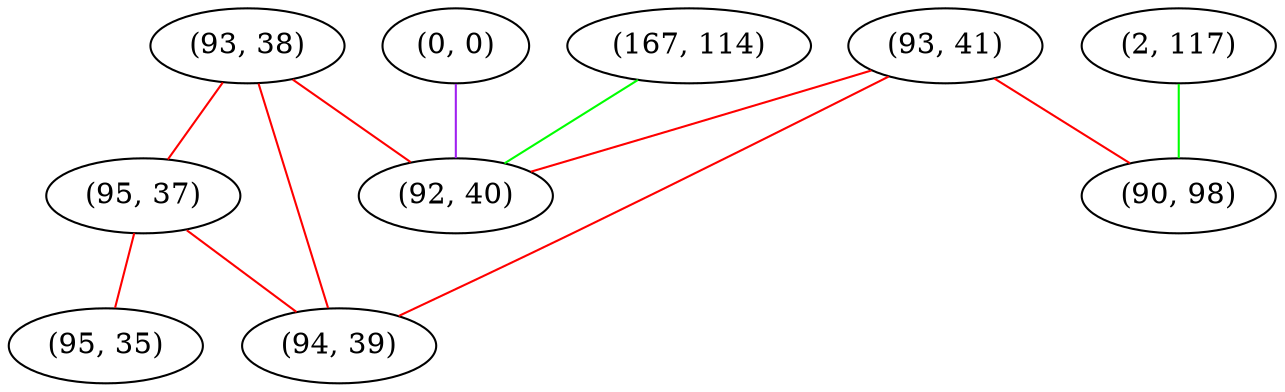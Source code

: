 graph "" {
"(93, 38)";
"(0, 0)";
"(93, 41)";
"(2, 117)";
"(95, 37)";
"(167, 114)";
"(92, 40)";
"(95, 35)";
"(90, 98)";
"(94, 39)";
"(93, 38)" -- "(95, 37)"  [color=red, key=0, weight=1];
"(93, 38)" -- "(94, 39)"  [color=red, key=0, weight=1];
"(93, 38)" -- "(92, 40)"  [color=red, key=0, weight=1];
"(0, 0)" -- "(92, 40)"  [color=purple, key=0, weight=4];
"(93, 41)" -- "(92, 40)"  [color=red, key=0, weight=1];
"(93, 41)" -- "(94, 39)"  [color=red, key=0, weight=1];
"(93, 41)" -- "(90, 98)"  [color=red, key=0, weight=1];
"(2, 117)" -- "(90, 98)"  [color=green, key=0, weight=2];
"(95, 37)" -- "(95, 35)"  [color=red, key=0, weight=1];
"(95, 37)" -- "(94, 39)"  [color=red, key=0, weight=1];
"(167, 114)" -- "(92, 40)"  [color=green, key=0, weight=2];
}
